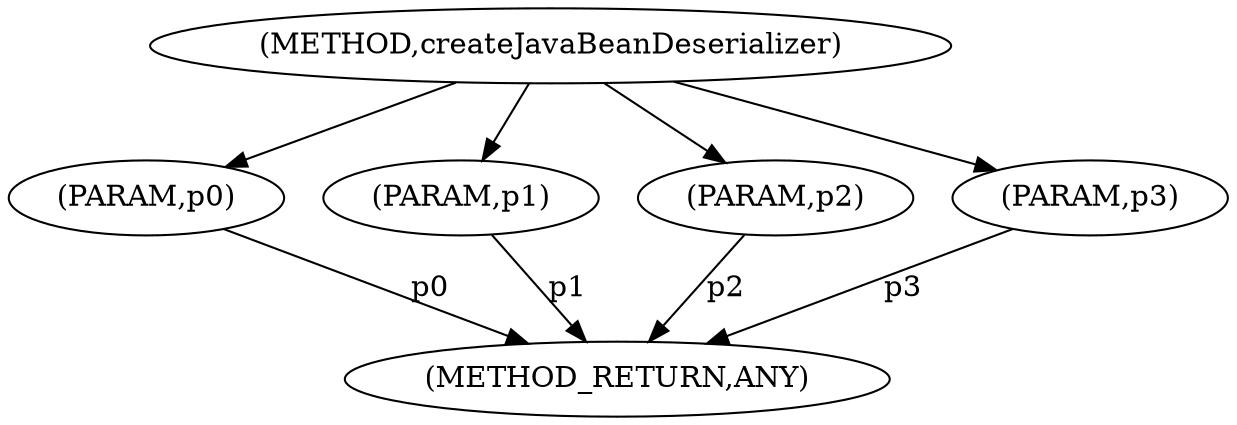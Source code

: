 digraph "createJavaBeanDeserializer" {  
"5679" [label = <(METHOD,createJavaBeanDeserializer)> ]
"5685" [label = <(METHOD_RETURN,ANY)> ]
"5680" [label = <(PARAM,p0)> ]
"5681" [label = <(PARAM,p1)> ]
"5682" [label = <(PARAM,p2)> ]
"5683" [label = <(PARAM,p3)> ]
  "5680" -> "5685"  [ label = "p0"] 
  "5681" -> "5685"  [ label = "p1"] 
  "5682" -> "5685"  [ label = "p2"] 
  "5683" -> "5685"  [ label = "p3"] 
  "5679" -> "5680" 
  "5679" -> "5681" 
  "5679" -> "5682" 
  "5679" -> "5683" 
}
